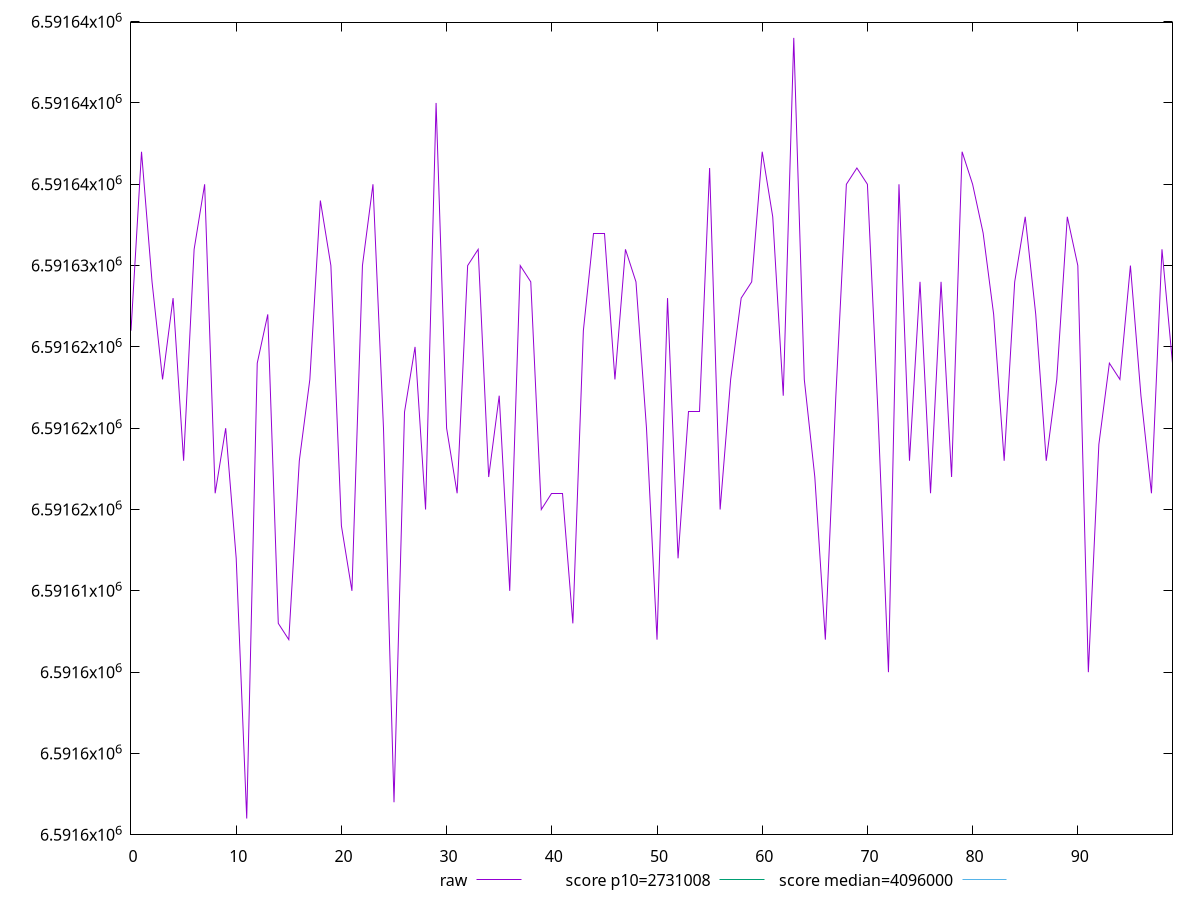 reset

$raw <<EOF
0 6591626
1 6591637
2 6591629
3 6591623
4 6591628
5 6591618
6 6591631
7 6591635
8 6591616
9 6591620
10 6591612
11 6591596
12 6591624
13 6591627
14 6591608
15 6591607
16 6591618
17 6591623
18 6591634
19 6591630
20 6591614
21 6591610
22 6591630
23 6591635
24 6591620
25 6591597
26 6591621
27 6591625
28 6591615
29 6591640
30 6591620
31 6591616
32 6591630
33 6591631
34 6591617
35 6591622
36 6591610
37 6591630
38 6591629
39 6591615
40 6591616
41 6591616
42 6591608
43 6591626
44 6591632
45 6591632
46 6591623
47 6591631
48 6591629
49 6591620
50 6591607
51 6591628
52 6591612
53 6591621
54 6591621
55 6591636
56 6591615
57 6591623
58 6591628
59 6591629
60 6591637
61 6591633
62 6591622
63 6591644
64 6591623
65 6591617
66 6591607
67 6591622
68 6591635
69 6591636
70 6591635
71 6591621
72 6591605
73 6591635
74 6591618
75 6591629
76 6591616
77 6591629
78 6591617
79 6591637
80 6591635
81 6591632
82 6591627
83 6591618
84 6591629
85 6591633
86 6591627
87 6591618
88 6591623
89 6591633
90 6591630
91 6591605
92 6591619
93 6591624
94 6591623
95 6591630
96 6591622
97 6591616
98 6591631
99 6591624
EOF

set key outside below
set xrange [0:99]
set yrange [6591595.04:6591644.96]
set trange [6591595.04:6591644.96]
set terminal svg size 640, 500 enhanced background rgb 'white'
set output "report_00008_2021-01-22T20:58:29.167/total-byte-weight/samples/pages+cached+noexternal+nosvg/raw/values.svg"

plot $raw title "raw" with line, \
     2731008 title "score p10=2731008", \
     4096000 title "score median=4096000"

reset
